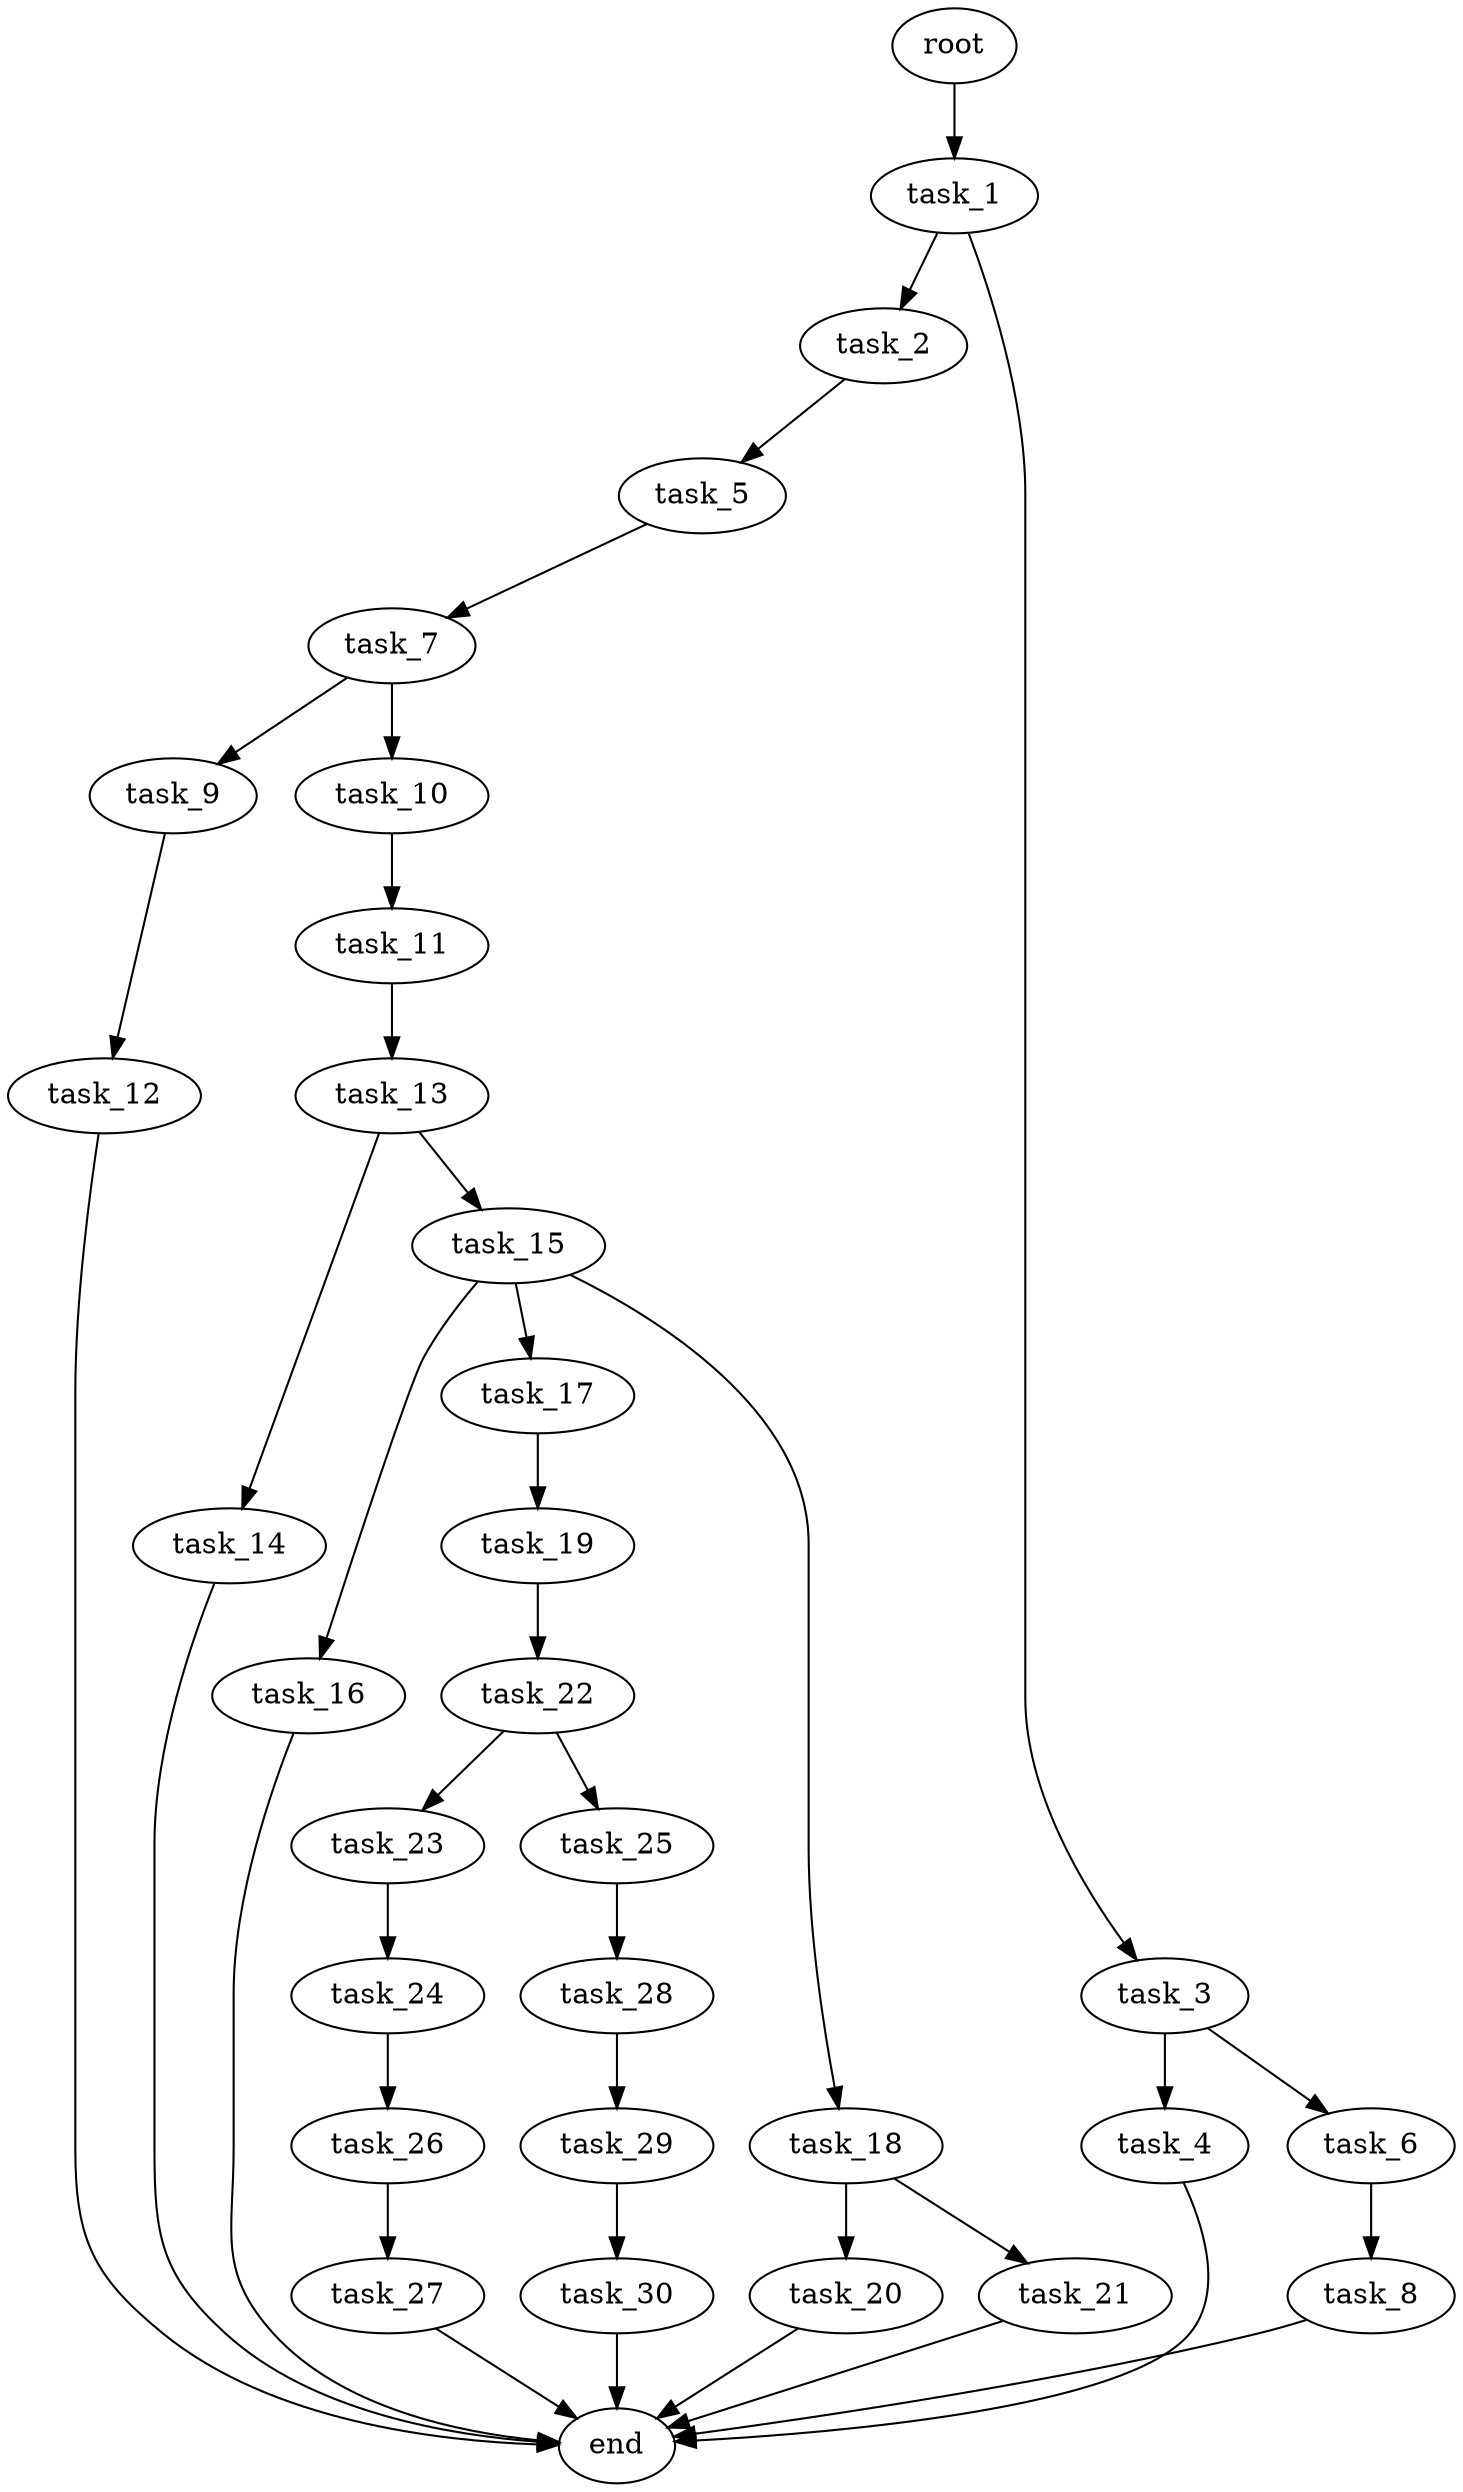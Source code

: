 digraph G {
  root [size="0.000000e+00"];
  task_1 [size="6.011818e+10"];
  task_2 [size="8.562881e+08"];
  task_3 [size="2.524652e+10"];
  task_4 [size="8.051051e+10"];
  task_5 [size="3.055292e+10"];
  task_6 [size="9.670277e+10"];
  task_7 [size="6.427760e+10"];
  task_8 [size="4.238644e+10"];
  task_9 [size="3.765378e+10"];
  task_10 [size="3.487743e+10"];
  task_11 [size="2.520735e+10"];
  task_12 [size="4.667513e+10"];
  task_13 [size="6.772284e+10"];
  task_14 [size="8.243284e+10"];
  task_15 [size="3.972128e+10"];
  task_16 [size="1.024019e+10"];
  task_17 [size="5.115626e+10"];
  task_18 [size="6.623892e+10"];
  task_19 [size="8.432996e+10"];
  task_20 [size="3.742923e+10"];
  task_21 [size="6.473774e+10"];
  task_22 [size="6.090892e+10"];
  task_23 [size="2.985461e+10"];
  task_24 [size="1.081937e+10"];
  task_25 [size="6.393067e+09"];
  task_26 [size="9.883621e+10"];
  task_27 [size="6.406307e+10"];
  task_28 [size="8.615055e+10"];
  task_29 [size="2.612208e+10"];
  task_30 [size="7.111227e+10"];
  end [size="0.000000e+00"];

  root -> task_1 [size="1.000000e-12"];
  task_1 -> task_2 [size="8.562881e+06"];
  task_1 -> task_3 [size="2.524652e+08"];
  task_2 -> task_5 [size="3.055292e+08"];
  task_3 -> task_4 [size="8.051051e+08"];
  task_3 -> task_6 [size="9.670277e+08"];
  task_4 -> end [size="1.000000e-12"];
  task_5 -> task_7 [size="6.427760e+08"];
  task_6 -> task_8 [size="4.238644e+08"];
  task_7 -> task_9 [size="3.765378e+08"];
  task_7 -> task_10 [size="3.487743e+08"];
  task_8 -> end [size="1.000000e-12"];
  task_9 -> task_12 [size="4.667513e+08"];
  task_10 -> task_11 [size="2.520735e+08"];
  task_11 -> task_13 [size="6.772284e+08"];
  task_12 -> end [size="1.000000e-12"];
  task_13 -> task_14 [size="8.243284e+08"];
  task_13 -> task_15 [size="3.972128e+08"];
  task_14 -> end [size="1.000000e-12"];
  task_15 -> task_16 [size="1.024019e+08"];
  task_15 -> task_17 [size="5.115626e+08"];
  task_15 -> task_18 [size="6.623892e+08"];
  task_16 -> end [size="1.000000e-12"];
  task_17 -> task_19 [size="8.432996e+08"];
  task_18 -> task_20 [size="3.742923e+08"];
  task_18 -> task_21 [size="6.473774e+08"];
  task_19 -> task_22 [size="6.090892e+08"];
  task_20 -> end [size="1.000000e-12"];
  task_21 -> end [size="1.000000e-12"];
  task_22 -> task_23 [size="2.985461e+08"];
  task_22 -> task_25 [size="6.393067e+07"];
  task_23 -> task_24 [size="1.081937e+08"];
  task_24 -> task_26 [size="9.883621e+08"];
  task_25 -> task_28 [size="8.615055e+08"];
  task_26 -> task_27 [size="6.406307e+08"];
  task_27 -> end [size="1.000000e-12"];
  task_28 -> task_29 [size="2.612208e+08"];
  task_29 -> task_30 [size="7.111227e+08"];
  task_30 -> end [size="1.000000e-12"];
}
